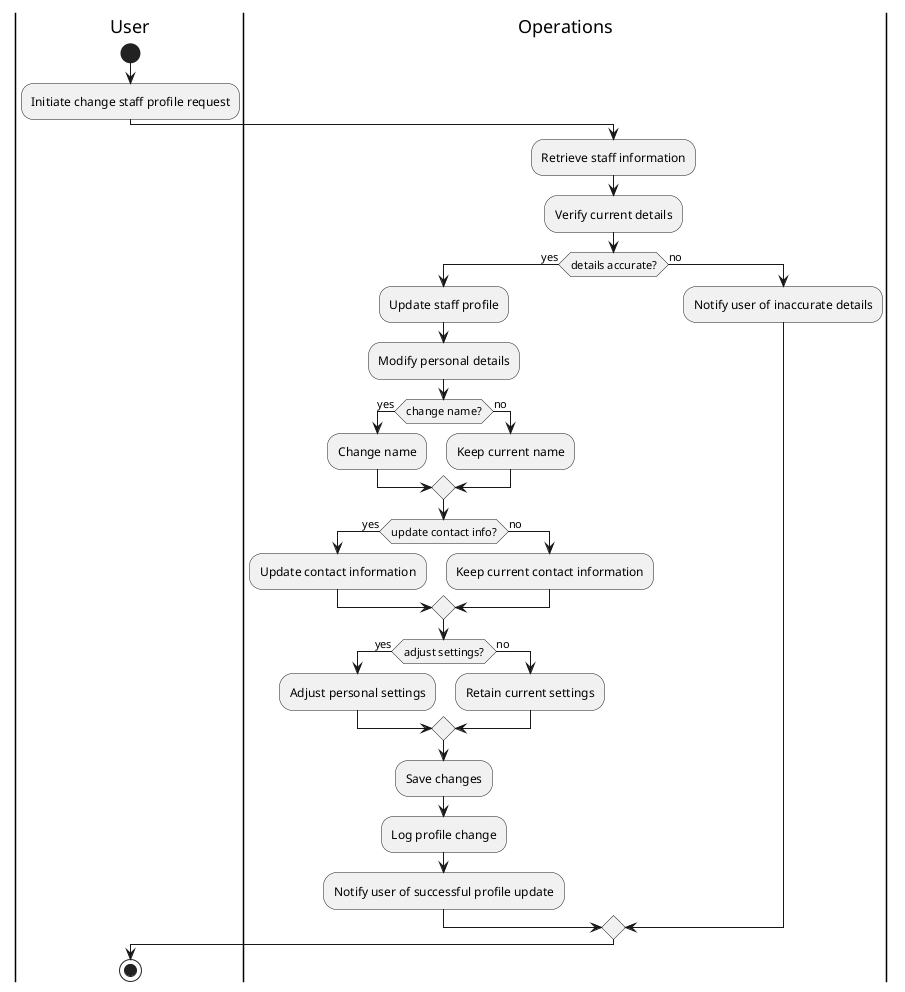 @startuml "Change staff profile"
|User|
start

:Initiate change staff profile request;

|Operations|
:Retrieve staff information;
:Verify current details;

if (details accurate?) then (yes)
  :Update staff profile;
  :Modify personal details;

  if (change name?) then (yes)
    :Change name;
  else (no)
    :Keep current name;
  endif

  if (update contact info?) then (yes)
    :Update contact information;
  else (no)
    :Keep current contact information;
  endif

  if (adjust settings?) then (yes)
    :Adjust personal settings;
  else (no)
    :Retain current settings;
  endif

  :Save changes;
  :Log profile change;
  :Notify user of successful profile update;
else (no)
  :Notify user of inaccurate details;
endif

|User|
stop
@enduml
